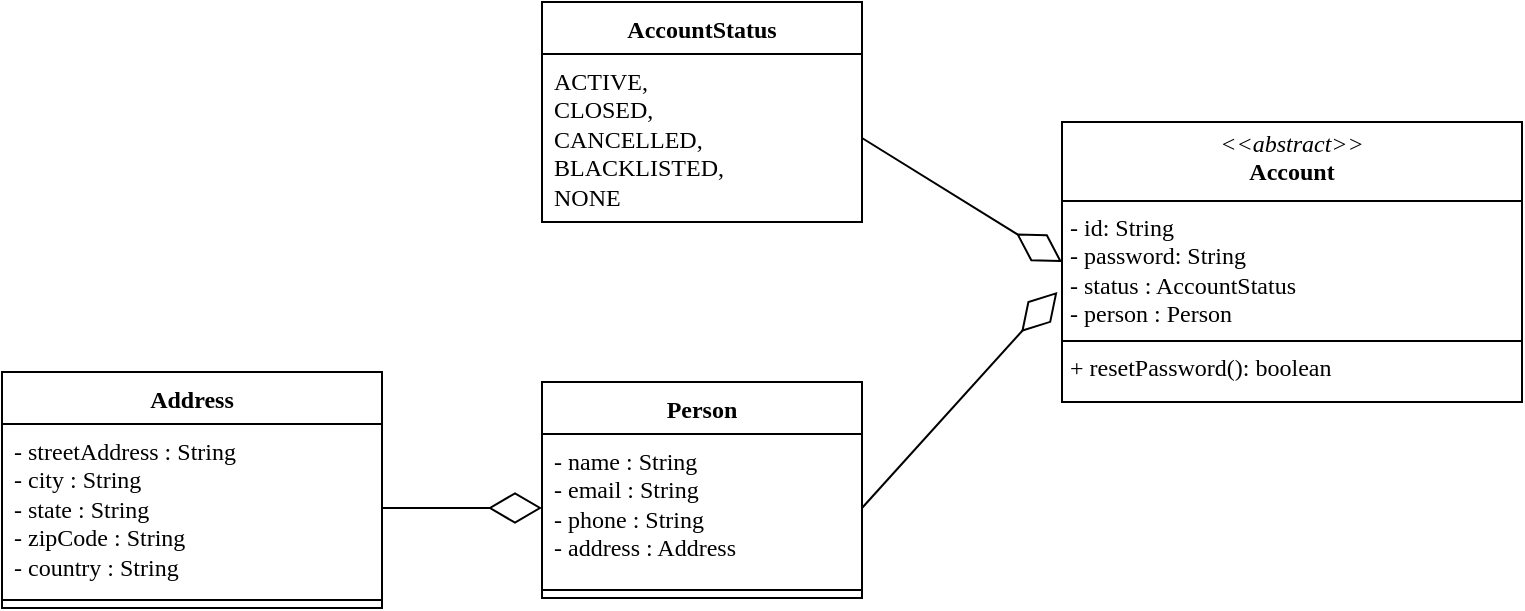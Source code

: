 <mxfile version="26.0.16">
  <diagram name="Page-1" id="xSdry9KM84Irluyx5LAs">
    <mxGraphModel dx="1579" dy="639" grid="1" gridSize="10" guides="1" tooltips="1" connect="1" arrows="1" fold="1" page="1" pageScale="1" pageWidth="1169" pageHeight="827" math="0" shadow="0">
      <root>
        <mxCell id="0" />
        <mxCell id="1" parent="0" />
        <mxCell id="H9PO-CkDoA4alLq0iwe0-1" value="&lt;p style=&quot;margin:0px;margin-top:4px;text-align:center;&quot;&gt;&lt;font face=&quot;Lucida Console&quot;&gt;&lt;i&gt;&amp;lt;&amp;lt;abstract&amp;gt;&amp;gt;&lt;/i&gt;&lt;br&gt;&lt;b&gt;Account&lt;/b&gt;&lt;/font&gt;&lt;/p&gt;&lt;hr size=&quot;1&quot; style=&quot;border-style:solid;&quot;&gt;&lt;p style=&quot;margin:0px;margin-left:4px;&quot;&gt;&lt;font face=&quot;Lucida Console&quot;&gt;- id: String&lt;br&gt;- password: String&lt;/font&gt;&lt;/p&gt;&lt;p style=&quot;margin:0px;margin-left:4px;&quot;&gt;&lt;font face=&quot;Lucida Console&quot;&gt;- status : AccountStatus&lt;/font&gt;&lt;/p&gt;&lt;p style=&quot;margin:0px;margin-left:4px;&quot;&gt;&lt;font face=&quot;Lucida Console&quot;&gt;- person : Person&lt;/font&gt;&lt;/p&gt;&lt;hr size=&quot;1&quot; style=&quot;border-style:solid;&quot;&gt;&lt;p style=&quot;margin:0px;margin-left:4px;&quot;&gt;&lt;font face=&quot;Lucida Console&quot;&gt;+ resetPassword(): boolean&lt;br&gt;&lt;br&gt;&lt;/font&gt;&lt;/p&gt;" style="verticalAlign=top;align=left;overflow=fill;html=1;whiteSpace=wrap;spacingLeft=4;spacingRight=4;fontFamily=Helvetica;fontSize=12;fontColor=default;fillColor=none;gradientColor=none;" vertex="1" parent="1">
          <mxGeometry x="620" y="160" width="230" height="140" as="geometry" />
        </mxCell>
        <mxCell id="H9PO-CkDoA4alLq0iwe0-2" value="&lt;font face=&quot;Lucida Console&quot;&gt;AccountStatus&lt;/font&gt;" style="swimlane;fontStyle=1;align=center;verticalAlign=top;childLayout=stackLayout;horizontal=1;startSize=26;horizontalStack=0;resizeParent=1;resizeParentMax=0;resizeLast=0;collapsible=1;marginBottom=0;whiteSpace=wrap;html=1;spacingLeft=4;spacingRight=4;fontFamily=Helvetica;fontSize=12;fontColor=default;fillColor=none;gradientColor=none;" vertex="1" parent="1">
          <mxGeometry x="360" y="100" width="160" height="110" as="geometry" />
        </mxCell>
        <mxCell id="H9PO-CkDoA4alLq0iwe0-3" value="&lt;font face=&quot;Lucida Console&quot;&gt;ACTIVE,&lt;/font&gt;&lt;div&gt;&lt;font face=&quot;Lucida Console&quot;&gt;CLOSED,&lt;/font&gt;&lt;/div&gt;&lt;div&gt;&lt;font face=&quot;Lucida Console&quot;&gt;CANCELLED,&lt;/font&gt;&lt;/div&gt;&lt;div&gt;&lt;font face=&quot;Lucida Console&quot;&gt;BLACKLISTED,&lt;/font&gt;&lt;/div&gt;&lt;div&gt;&lt;font face=&quot;Lucida Console&quot;&gt;NONE&lt;/font&gt;&lt;/div&gt;" style="text;strokeColor=none;fillColor=none;align=left;verticalAlign=top;spacingLeft=4;spacingRight=4;overflow=hidden;rotatable=0;points=[[0,0.5],[1,0.5]];portConstraint=eastwest;whiteSpace=wrap;html=1;fontFamily=Helvetica;fontSize=12;fontColor=default;" vertex="1" parent="H9PO-CkDoA4alLq0iwe0-2">
          <mxGeometry y="26" width="160" height="84" as="geometry" />
        </mxCell>
        <mxCell id="H9PO-CkDoA4alLq0iwe0-4" value="&lt;font face=&quot;Lucida Console&quot;&gt;Person&lt;/font&gt;" style="swimlane;fontStyle=1;align=center;verticalAlign=top;childLayout=stackLayout;horizontal=1;startSize=26;horizontalStack=0;resizeParent=1;resizeParentMax=0;resizeLast=0;collapsible=1;marginBottom=0;whiteSpace=wrap;html=1;spacingLeft=4;spacingRight=4;fontFamily=Helvetica;fontSize=12;fontColor=default;fillColor=none;gradientColor=none;" vertex="1" parent="1">
          <mxGeometry x="360" y="290" width="160" height="108" as="geometry" />
        </mxCell>
        <mxCell id="H9PO-CkDoA4alLq0iwe0-5" value="&lt;font face=&quot;Lucida Console&quot;&gt;- name : String&lt;/font&gt;&lt;div&gt;&lt;font face=&quot;Lucida Console&quot;&gt;- email : String&lt;/font&gt;&lt;/div&gt;&lt;div&gt;&lt;font face=&quot;Lucida Console&quot;&gt;- phone : String&lt;/font&gt;&lt;/div&gt;&lt;div&gt;&lt;font face=&quot;Lucida Console&quot;&gt;- address : Address&lt;/font&gt;&lt;/div&gt;" style="text;strokeColor=none;fillColor=none;align=left;verticalAlign=top;spacingLeft=4;spacingRight=4;overflow=hidden;rotatable=0;points=[[0,0.5],[1,0.5]];portConstraint=eastwest;whiteSpace=wrap;html=1;fontFamily=Helvetica;fontSize=12;fontColor=default;" vertex="1" parent="H9PO-CkDoA4alLq0iwe0-4">
          <mxGeometry y="26" width="160" height="74" as="geometry" />
        </mxCell>
        <mxCell id="H9PO-CkDoA4alLq0iwe0-6" value="" style="line;strokeWidth=1;fillColor=none;align=left;verticalAlign=middle;spacingTop=-1;spacingLeft=3;spacingRight=3;rotatable=0;labelPosition=right;points=[];portConstraint=eastwest;strokeColor=inherit;fontFamily=Helvetica;fontSize=12;fontColor=default;" vertex="1" parent="H9PO-CkDoA4alLq0iwe0-4">
          <mxGeometry y="100" width="160" height="8" as="geometry" />
        </mxCell>
        <mxCell id="H9PO-CkDoA4alLq0iwe0-8" value="&lt;font face=&quot;Lucida Console&quot;&gt;Address&lt;/font&gt;" style="swimlane;fontStyle=1;align=center;verticalAlign=top;childLayout=stackLayout;horizontal=1;startSize=26;horizontalStack=0;resizeParent=1;resizeParentMax=0;resizeLast=0;collapsible=1;marginBottom=0;whiteSpace=wrap;html=1;spacingLeft=4;spacingRight=4;fontFamily=Helvetica;fontSize=12;fontColor=default;fillColor=none;gradientColor=none;" vertex="1" parent="1">
          <mxGeometry x="90" y="285" width="190" height="118" as="geometry" />
        </mxCell>
        <mxCell id="H9PO-CkDoA4alLq0iwe0-9" value="&lt;font face=&quot;Lucida Console&quot;&gt;- streetAddress : String&lt;/font&gt;&lt;div&gt;&lt;font face=&quot;Lucida Console&quot;&gt;- city : String&lt;/font&gt;&lt;/div&gt;&lt;div&gt;&lt;font face=&quot;Lucida Console&quot;&gt;- state : String&lt;/font&gt;&lt;/div&gt;&lt;div&gt;&lt;font face=&quot;Lucida Console&quot;&gt;- zipCode : String&lt;/font&gt;&lt;/div&gt;&lt;div&gt;&lt;font face=&quot;Lucida Console&quot;&gt;- country : String&lt;/font&gt;&lt;/div&gt;" style="text;strokeColor=none;fillColor=none;align=left;verticalAlign=top;spacingLeft=4;spacingRight=4;overflow=hidden;rotatable=0;points=[[0,0.5],[1,0.5]];portConstraint=eastwest;whiteSpace=wrap;html=1;fontFamily=Helvetica;fontSize=12;fontColor=default;" vertex="1" parent="H9PO-CkDoA4alLq0iwe0-8">
          <mxGeometry y="26" width="190" height="84" as="geometry" />
        </mxCell>
        <mxCell id="H9PO-CkDoA4alLq0iwe0-10" value="" style="line;strokeWidth=1;fillColor=none;align=left;verticalAlign=middle;spacingTop=-1;spacingLeft=3;spacingRight=3;rotatable=0;labelPosition=right;points=[];portConstraint=eastwest;strokeColor=inherit;fontFamily=Helvetica;fontSize=12;fontColor=default;" vertex="1" parent="H9PO-CkDoA4alLq0iwe0-8">
          <mxGeometry y="110" width="190" height="8" as="geometry" />
        </mxCell>
        <mxCell id="H9PO-CkDoA4alLq0iwe0-11" value="" style="endArrow=diamondThin;endFill=0;endSize=24;html=1;rounded=0;entryX=0;entryY=0.5;entryDx=0;entryDy=0;exitX=1;exitY=0.5;exitDx=0;exitDy=0;" edge="1" parent="1" source="H9PO-CkDoA4alLq0iwe0-3" target="H9PO-CkDoA4alLq0iwe0-1">
          <mxGeometry width="160" relative="1" as="geometry">
            <mxPoint x="230" y="280" as="sourcePoint" />
            <mxPoint x="390" y="280" as="targetPoint" />
          </mxGeometry>
        </mxCell>
        <mxCell id="H9PO-CkDoA4alLq0iwe0-12" value="" style="endArrow=diamondThin;endFill=0;endSize=24;html=1;rounded=0;entryX=-0.01;entryY=0.607;entryDx=0;entryDy=0;entryPerimeter=0;exitX=1;exitY=0.5;exitDx=0;exitDy=0;" edge="1" parent="1" source="H9PO-CkDoA4alLq0iwe0-5" target="H9PO-CkDoA4alLq0iwe0-1">
          <mxGeometry width="160" relative="1" as="geometry">
            <mxPoint x="230" y="280" as="sourcePoint" />
            <mxPoint x="390" y="280" as="targetPoint" />
          </mxGeometry>
        </mxCell>
        <mxCell id="H9PO-CkDoA4alLq0iwe0-13" value="" style="endArrow=diamondThin;endFill=0;endSize=24;html=1;rounded=0;entryX=0;entryY=0.5;entryDx=0;entryDy=0;exitX=1;exitY=0.5;exitDx=0;exitDy=0;" edge="1" parent="1" source="H9PO-CkDoA4alLq0iwe0-9" target="H9PO-CkDoA4alLq0iwe0-5">
          <mxGeometry width="160" relative="1" as="geometry">
            <mxPoint x="80" y="280" as="sourcePoint" />
            <mxPoint x="240" y="280" as="targetPoint" />
          </mxGeometry>
        </mxCell>
      </root>
    </mxGraphModel>
  </diagram>
</mxfile>
